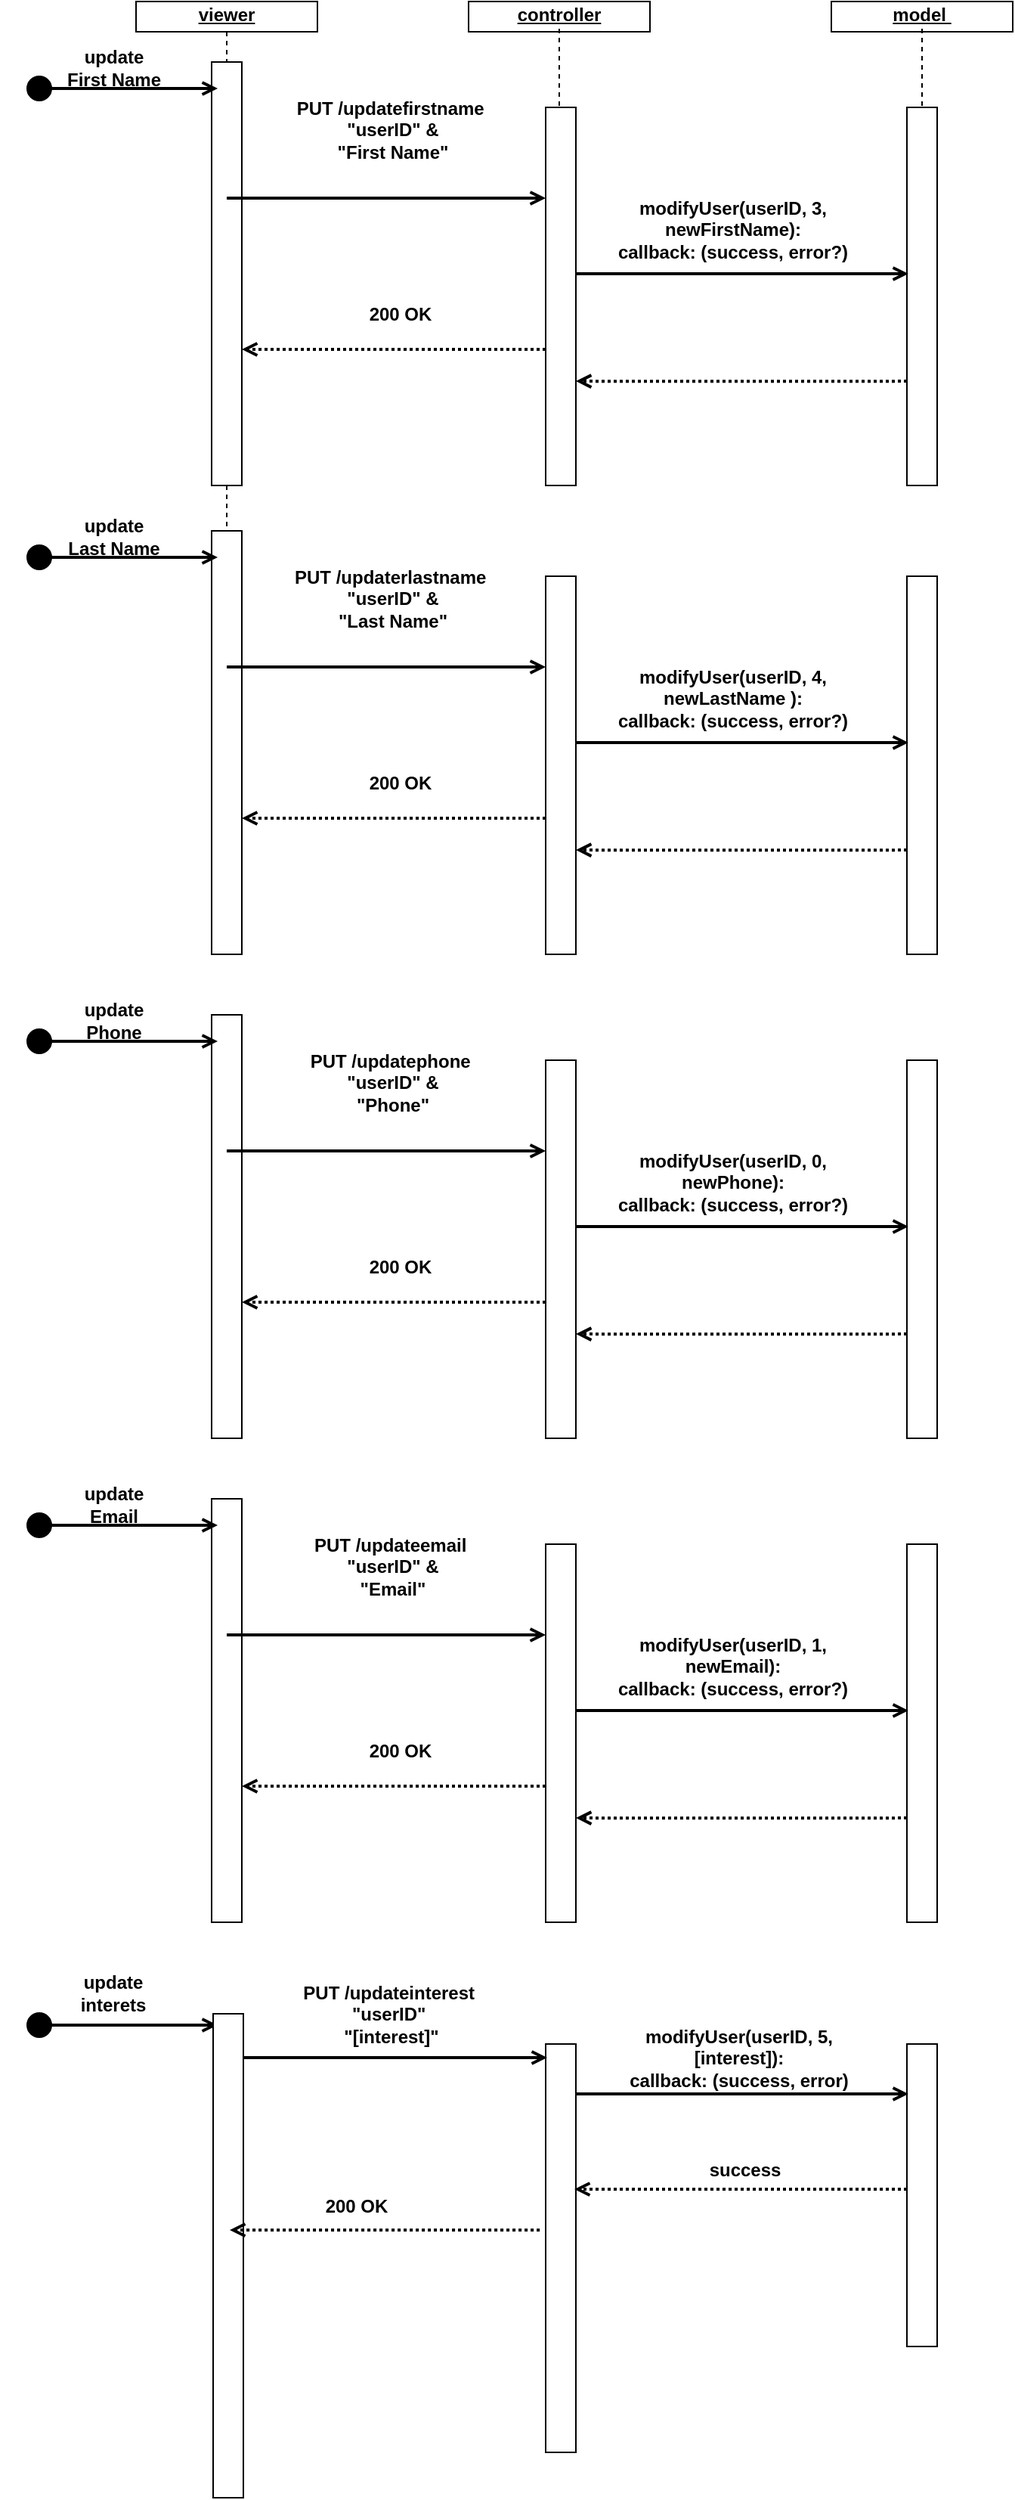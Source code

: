 <mxfile version="17.0.0" type="device"><diagram id="bLNHrJwJ8SVz2Z7P9luw" name="Page-1"><mxGraphModel dx="1185" dy="623" grid="1" gridSize="10" guides="1" tooltips="1" connect="1" arrows="1" fold="1" page="1" pageScale="1" pageWidth="827" pageHeight="1169" math="0" shadow="0"><root><mxCell id="0"/><mxCell id="1" parent="0"/><mxCell id="-ubt34dE8VMtw2WTv6oI-865" style="shape=rect;fillColor=none;strokeColor=none;shadow=0;strokeWidth=1;opacity=100.0;gliffyId=2;" vertex="1" parent="1"><mxGeometry x="340" y="690" width="120" height="590" as="geometry"/></mxCell><mxCell id="-ubt34dE8VMtw2WTv6oI-866" value="&lt;div style='width: 117.0px;height:auto;word-break: break-word;'&gt;&lt;div align=&quot;center&quot;&gt;&lt;span style=&quot;font-size: 12px; font-family: Arial; white-space: pre-wrap; font-weight: bold; text-decoration: underline; line-height: 14px; color: rgb(0, 0, 0);&quot;&gt;viewer&lt;/span&gt;&lt;/div&gt;&lt;/div&gt;" style="shape=rect;shadow=0;strokeWidth=1;fillColor=#FFFFFF;strokeColor=#000000;opacity=100.0;html=1;nl2Br=0;verticalAlign=top;align=center;spacingLeft=0.0;spacingRight=0;spacingTop=-5.0;spacingBottom=2;whiteSpace=wrap;gliffyId=3;" vertex="1" parent="-ubt34dE8VMtw2WTv6oI-865"><mxGeometry width="120" height="20" as="geometry"/></mxCell><mxCell id="-ubt34dE8VMtw2WTv6oI-867" style="shape=line;direction=south;dashed=1;shadow=0;strokeWidth=1;fillColor=#FFFFFF;strokeColor=#000000;opacity=100.0;gliffyId=5;" vertex="1" parent="-ubt34dE8VMtw2WTv6oI-865"><mxGeometry y="20" width="120" height="570" as="geometry"/></mxCell><mxCell id="-ubt34dE8VMtw2WTv6oI-868" style="shape=rect;shadow=0;strokeWidth=1;fillColor=#ffffff;strokeColor=#000000;opacity=100.0;gliffyId=21;" vertex="1" parent="-ubt34dE8VMtw2WTv6oI-865"><mxGeometry x="50" y="40" width="20" height="280" as="geometry"/></mxCell><mxCell id="-ubt34dE8VMtw2WTv6oI-869" style="shape=rect;fillColor=none;strokeColor=none;shadow=0;strokeWidth=1;opacity=100.0;gliffyId=6;" vertex="1" parent="1"><mxGeometry x="560" y="690" width="120" height="100" as="geometry"/></mxCell><mxCell id="-ubt34dE8VMtw2WTv6oI-870" value="&lt;div style='width: 117.0px;height:auto;word-break: break-word;'&gt;&lt;div align=&quot;center&quot;&gt;&lt;span style=&quot;font-size: 12px; font-family: Arial; white-space: pre-wrap; font-weight: bold; text-decoration: underline; line-height: 14px; color: rgb(0, 0, 0);&quot;&gt;controller&lt;/span&gt;&lt;/div&gt;&lt;/div&gt;" style="shape=rect;shadow=0;strokeWidth=1;fillColor=#FFFFFF;strokeColor=#000000;opacity=100.0;html=1;nl2Br=0;verticalAlign=top;align=center;spacingLeft=0.0;spacingRight=0;spacingTop=-5.0;spacingBottom=2;whiteSpace=wrap;gliffyId=7;" vertex="1" parent="-ubt34dE8VMtw2WTv6oI-869"><mxGeometry width="120" height="20" as="geometry"/></mxCell><mxCell id="-ubt34dE8VMtw2WTv6oI-871" style="shape=line;direction=south;dashed=1;shadow=0;strokeWidth=1;fillColor=#FFFFFF;strokeColor=#000000;opacity=100.0;gliffyId=9;" vertex="1" parent="-ubt34dE8VMtw2WTv6oI-869"><mxGeometry y="18" width="120" height="82" as="geometry"/></mxCell><mxCell id="-ubt34dE8VMtw2WTv6oI-872" style="shape=rect;fillColor=none;strokeColor=none;shadow=0;strokeWidth=1;opacity=100.0;gliffyId=10;" vertex="1" parent="1"><mxGeometry x="800" y="690" width="120" height="100" as="geometry"/></mxCell><mxCell id="-ubt34dE8VMtw2WTv6oI-873" value="&lt;div style='width: 117.0px;height:auto;word-break: break-word;'&gt;&lt;div align=&quot;center&quot;&gt;&lt;span style=&quot;font-size: 12px; font-family: Arial; white-space: pre-wrap; font-weight: bold; text-decoration: underline; line-height: 14px; color: rgb(0, 0, 0);&quot;&gt;model &lt;/span&gt;&lt;/div&gt;&lt;div align=&quot;center&quot;&gt;&lt;span style=&quot;font-size: 12px; font-family: Arial; white-space: pre-wrap; font-weight: bold; text-decoration: none; line-height: 14px; color: rgb(0, 0, 0);&quot;&gt;&lt;/span&gt;&lt;/div&gt;&lt;/div&gt;" style="shape=rect;shadow=0;strokeWidth=1;fillColor=#FFFFFF;strokeColor=#000000;opacity=100.0;html=1;nl2Br=0;verticalAlign=top;align=center;spacingLeft=0.0;spacingRight=0;spacingTop=-5.0;spacingBottom=2;whiteSpace=wrap;gliffyId=11;" vertex="1" parent="-ubt34dE8VMtw2WTv6oI-872"><mxGeometry width="120" height="20" as="geometry"/></mxCell><mxCell id="-ubt34dE8VMtw2WTv6oI-874" style="shape=line;direction=south;dashed=1;shadow=0;strokeWidth=1;fillColor=#FFFFFF;strokeColor=#000000;opacity=100.0;gliffyId=13;" vertex="1" parent="-ubt34dE8VMtw2WTv6oI-872"><mxGeometry y="18" width="120" height="82" as="geometry"/></mxCell><mxCell id="-ubt34dE8VMtw2WTv6oI-875" style="shape=ellipse;perimeter=ellipsePerimeter;shadow=0;strokeWidth=2;fillColor=#000000;strokeColor=#000000;opacity=100.0;gliffyId=14;" vertex="1" parent="1"><mxGeometry x="268.5" y="740" width="15" height="15" as="geometry"/></mxCell><mxCell id="-ubt34dE8VMtw2WTv6oI-876" style="shape=filledEdge;strokeWidth=2;strokeColor=#000000;fillColor=none;startArrow=none;startFill=0;startSize=6;endArrow=open;endFill=0;endSize=6;rounded=1;gliffyId=16;edgeStyle=orthogonalEdgeStyle;" edge="1" parent="1" source="-ubt34dE8VMtw2WTv6oI-875"><mxGeometry width="100" height="100" relative="1" as="geometry"><mxPoint x="394.01" y="747.5" as="targetPoint"/><Array as="points"><mxPoint x="283.5" y="747.5"/><mxPoint x="320.337" y="747.5"/><mxPoint x="357.173" y="747.5"/></Array></mxGeometry></mxCell><mxCell id="-ubt34dE8VMtw2WTv6oI-877" value="&lt;div style=&quot;width: 147.0px ; height: auto ; word-break: break-word&quot;&gt;&lt;div align=&quot;center&quot;&gt;&lt;span style=&quot;font-size: 12px ; font-family: &amp;#34;arial&amp;#34; ; white-space: pre-wrap ; font-weight: bold ; line-height: 14px ; color: rgb(0 , 0 , 0)&quot;&gt;update&lt;/span&gt;&lt;/div&gt;&lt;div align=&quot;center&quot;&gt;&lt;span style=&quot;font-size: 12px ; font-family: &amp;#34;arial&amp;#34; ; white-space: pre-wrap ; font-weight: bold ; line-height: 14px ; color: rgb(0 , 0 , 0)&quot;&gt;First Name&lt;/span&gt;&lt;/div&gt;&lt;/div&gt;" style="text;html=1;nl2Br=0;html=1;nl2Br=0;verticalAlign=middle;align=center;spacingLeft=0.0;spacingRight=0;whiteSpace=wrap;gliffyId=18;" vertex="1" parent="1"><mxGeometry x="250" y="720" width="151" height="27.5" as="geometry"/></mxCell><mxCell id="-ubt34dE8VMtw2WTv6oI-878" style="shape=rect;shadow=0;strokeWidth=1;fillColor=#ffffff;strokeColor=#000000;opacity=100.0;gliffyId=21;" vertex="1" parent="1"><mxGeometry x="611" y="760" width="20" height="250" as="geometry"/></mxCell><mxCell id="-ubt34dE8VMtw2WTv6oI-879" style="shape=rect;shadow=0;strokeWidth=1;fillColor=#ffffff;strokeColor=#000000;opacity=100.0;gliffyId=22;" vertex="1" parent="1"><mxGeometry x="850" y="760" width="20" height="250" as="geometry"/></mxCell><mxCell id="-ubt34dE8VMtw2WTv6oI-880" style="shape=filledEdge;strokeWidth=2;strokeColor=#000000;fillColor=none;startArrow=none;startFill=0;startSize=6;endArrow=open;endFill=0;endSize=6;rounded=0;gliffyId=23;edgeStyle=orthogonalEdgeStyle;exitX=0.193;exitY=0.5;exitDx=0;exitDy=0;exitPerimeter=0;" edge="1" parent="1" source="-ubt34dE8VMtw2WTv6oI-867"><mxGeometry width="100" height="100" relative="1" as="geometry"><mxPoint x="409.998" y="820" as="sourcePoint"/><mxPoint x="611.02" y="820" as="targetPoint"/></mxGeometry></mxCell><mxCell id="-ubt34dE8VMtw2WTv6oI-881" value="&lt;div style=&quot;width: 157.0px ; height: auto ; word-break: break-word&quot;&gt;&lt;div align=&quot;center&quot;&gt;&lt;span style=&quot;font-size: 12px ; font-family: &amp;#34;arial&amp;#34; ; white-space: pre-wrap ; font-weight: bold ; line-height: 14px ; color: rgb(0 , 0 , 0)&quot;&gt;PUT /updatefirstname &lt;/span&gt;&lt;/div&gt;&lt;div align=&quot;center&quot;&gt;&lt;span style=&quot;font-size: 12px ; font-family: &amp;#34;arial&amp;#34; ; white-space: pre-wrap ; font-weight: bold ; line-height: 14px ; color: rgb(0 , 0 , 0)&quot;&gt;&quot;userID&quot; &amp;amp;&lt;/span&gt;&lt;/div&gt;&lt;div align=&quot;center&quot;&gt;&lt;span style=&quot;font-size: 12px ; font-family: &amp;#34;arial&amp;#34; ; white-space: pre-wrap ; font-weight: bold ; line-height: 14px ; color: rgb(0 , 0 , 0)&quot;&gt;&quot;First Name&quot;&lt;/span&gt;&lt;/div&gt;&lt;/div&gt;" style="text;html=1;nl2Br=0;html=1;nl2Br=0;verticalAlign=middle;align=center;spacingLeft=0.0;spacingRight=0;whiteSpace=wrap;gliffyId=24;" vertex="1" parent="1"><mxGeometry x="430" y="740" width="160" height="70" as="geometry"/></mxCell><mxCell id="-ubt34dE8VMtw2WTv6oI-882" style="shape=filledEdge;strokeWidth=2;strokeColor=#000000;fillColor=none;startArrow=none;startFill=0;startSize=6;endArrow=open;endFill=0;endSize=6;rounded=1;gliffyId=25;" edge="1" parent="1"><mxGeometry width="100" height="100" relative="1" as="geometry"><mxPoint x="631" y="870" as="sourcePoint"/><mxPoint x="851" y="870" as="targetPoint"/></mxGeometry></mxCell><mxCell id="-ubt34dE8VMtw2WTv6oI-883" value="&lt;div style=&quot;width: 167.0px ; height: auto ; word-break: break-word&quot;&gt;&lt;div align=&quot;center&quot;&gt;&lt;span style=&quot;font-size: 12px ; font-family: &amp;#34;arial&amp;#34; ; font-weight: bold ; line-height: 14px ; color: rgb(0 , 0 , 0)&quot;&gt;modifyUser(userID, 3, newFirstName):&lt;/span&gt;&lt;/div&gt;&lt;div align=&quot;center&quot;&gt;&lt;span style=&quot;font-size: 12px ; font-family: &amp;#34;arial&amp;#34; ; font-weight: bold ; line-height: 14px ; color: rgb(0 , 0 , 0)&quot;&gt;callback: (success, error?)&lt;/span&gt;&lt;/div&gt;&lt;/div&gt;" style="text;html=1;nl2Br=0;html=1;nl2Br=0;verticalAlign=middle;align=center;spacingLeft=0.0;spacingRight=0;whiteSpace=wrap;gliffyId=27;" vertex="1" parent="1"><mxGeometry x="650" y="820" width="170" height="42" as="geometry"/></mxCell><mxCell id="-ubt34dE8VMtw2WTv6oI-884" style="shape=filledEdge;strokeWidth=2;strokeColor=#000000;fillColor=none;startArrow=none;startFill=0;startSize=6;endArrow=open;endFill=0;endSize=6;rounded=1;dashed=1;fixDash=1;dashPattern=2.0 2.0;gliffyId=28;edgeStyle=orthogonalEdgeStyle;" edge="1" parent="1"><mxGeometry width="100" height="100" relative="1" as="geometry"><Array as="points"><mxPoint x="750" y="941"/><mxPoint x="750" y="941"/></Array><mxPoint x="850" y="941.059" as="sourcePoint"/><mxPoint x="631" y="941.059" as="targetPoint"/></mxGeometry></mxCell><mxCell id="-ubt34dE8VMtw2WTv6oI-885" style="shape=filledEdge;strokeWidth=2;strokeColor=#000000;fillColor=none;startArrow=none;startFill=0;startSize=6;endArrow=open;endFill=0;endSize=6;rounded=1;dashed=1;fixDash=1;dashPattern=2.0 2.0;gliffyId=29;" edge="1" parent="1"><mxGeometry width="100" height="100" relative="1" as="geometry"><mxPoint x="410" y="920" as="targetPoint"/><mxPoint x="611" y="920" as="sourcePoint"/></mxGeometry></mxCell><mxCell id="-ubt34dE8VMtw2WTv6oI-886" value="&lt;div style='width: 147.0px;height:auto;word-break: break-word;'&gt;&lt;div align=&quot;center&quot;&gt;&lt;span style=&quot;font-size: 12px; font-family: Arial; white-space: pre-wrap; font-weight: bold; line-height: 14px; color: rgb(0, 0, 0);&quot;&gt;200 OK&lt;/span&gt;&lt;/div&gt;&lt;/div&gt;" style="text;html=1;nl2Br=0;html=1;nl2Br=0;verticalAlign=middle;align=center;spacingLeft=0.0;spacingRight=0;whiteSpace=wrap;gliffyId=30;" vertex="1" parent="1"><mxGeometry x="440" y="890" width="150" height="14" as="geometry"/></mxCell><mxCell id="-ubt34dE8VMtw2WTv6oI-887" style="shape=rect;shadow=0;strokeWidth=1;fillColor=#ffffff;strokeColor=#000000;opacity=100.0;gliffyId=21;" vertex="1" parent="1"><mxGeometry x="390" y="1040" width="20" height="280" as="geometry"/></mxCell><mxCell id="-ubt34dE8VMtw2WTv6oI-888" style="shape=ellipse;perimeter=ellipsePerimeter;shadow=0;strokeWidth=2;fillColor=#000000;strokeColor=#000000;opacity=100.0;gliffyId=14;" vertex="1" parent="1"><mxGeometry x="268.5" y="1050" width="15" height="15" as="geometry"/></mxCell><mxCell id="-ubt34dE8VMtw2WTv6oI-889" style="shape=filledEdge;strokeWidth=2;strokeColor=#000000;fillColor=none;startArrow=none;startFill=0;startSize=6;endArrow=open;endFill=0;endSize=6;rounded=1;gliffyId=16;edgeStyle=orthogonalEdgeStyle;" edge="1" parent="1" source="-ubt34dE8VMtw2WTv6oI-888"><mxGeometry width="100" height="100" relative="1" as="geometry"><mxPoint x="394.01" y="1057.5" as="targetPoint"/><Array as="points"><mxPoint x="283.5" y="1057.5"/><mxPoint x="320.337" y="1057.5"/><mxPoint x="357.173" y="1057.5"/></Array></mxGeometry></mxCell><mxCell id="-ubt34dE8VMtw2WTv6oI-890" value="&lt;div style=&quot;width: 147.0px ; height: auto ; word-break: break-word&quot;&gt;&lt;div align=&quot;center&quot;&gt;&lt;span style=&quot;font-size: 12px ; font-family: &amp;#34;arial&amp;#34; ; white-space: pre-wrap ; font-weight: bold ; line-height: 14px ; color: rgb(0 , 0 , 0)&quot;&gt;update&lt;/span&gt;&lt;/div&gt;&lt;div align=&quot;center&quot;&gt;&lt;span style=&quot;font-size: 12px ; font-family: &amp;#34;arial&amp;#34; ; white-space: pre-wrap ; font-weight: bold ; line-height: 14px ; color: rgb(0 , 0 , 0)&quot;&gt;Last Name&lt;/span&gt;&lt;/div&gt;&lt;/div&gt;" style="text;html=1;nl2Br=0;html=1;nl2Br=0;verticalAlign=middle;align=center;spacingLeft=0.0;spacingRight=0;whiteSpace=wrap;gliffyId=18;" vertex="1" parent="1"><mxGeometry x="250" y="1030" width="151" height="27.5" as="geometry"/></mxCell><mxCell id="-ubt34dE8VMtw2WTv6oI-891" style="shape=rect;shadow=0;strokeWidth=1;fillColor=#ffffff;strokeColor=#000000;opacity=100.0;gliffyId=21;" vertex="1" parent="1"><mxGeometry x="611" y="1070" width="20" height="250" as="geometry"/></mxCell><mxCell id="-ubt34dE8VMtw2WTv6oI-892" style="shape=rect;shadow=0;strokeWidth=1;fillColor=#ffffff;strokeColor=#000000;opacity=100.0;gliffyId=22;" vertex="1" parent="1"><mxGeometry x="850" y="1070" width="20" height="250" as="geometry"/></mxCell><mxCell id="-ubt34dE8VMtw2WTv6oI-893" style="shape=filledEdge;strokeWidth=2;strokeColor=#000000;fillColor=none;startArrow=none;startFill=0;startSize=6;endArrow=open;endFill=0;endSize=6;rounded=0;gliffyId=23;edgeStyle=orthogonalEdgeStyle;exitX=0.193;exitY=0.5;exitDx=0;exitDy=0;exitPerimeter=0;" edge="1" parent="1"><mxGeometry width="100" height="100" relative="1" as="geometry"><mxPoint x="400.0" y="1130.01" as="sourcePoint"/><mxPoint x="611.02" y="1130" as="targetPoint"/></mxGeometry></mxCell><mxCell id="-ubt34dE8VMtw2WTv6oI-894" value="&lt;div style=&quot;width: 157.0px ; height: auto ; word-break: break-word&quot;&gt;&lt;div align=&quot;center&quot;&gt;&lt;span style=&quot;font-size: 12px ; font-family: &amp;#34;arial&amp;#34; ; white-space: pre-wrap ; font-weight: bold ; line-height: 14px ; color: rgb(0 , 0 , 0)&quot;&gt;PUT /updaterlastname &lt;/span&gt;&lt;/div&gt;&lt;div align=&quot;center&quot;&gt;&lt;span style=&quot;font-size: 12px ; font-family: &amp;#34;arial&amp;#34; ; white-space: pre-wrap ; font-weight: bold ; line-height: 14px ; color: rgb(0 , 0 , 0)&quot;&gt;&quot;userID&quot; &amp;amp;&lt;/span&gt;&lt;/div&gt;&lt;div align=&quot;center&quot;&gt;&lt;span style=&quot;font-size: 12px ; font-family: &amp;#34;arial&amp;#34; ; white-space: pre-wrap ; font-weight: bold ; line-height: 14px ; color: rgb(0 , 0 , 0)&quot;&gt;&quot;Last Name&quot;&lt;/span&gt;&lt;/div&gt;&lt;/div&gt;" style="text;html=1;nl2Br=0;html=1;nl2Br=0;verticalAlign=middle;align=center;spacingLeft=0.0;spacingRight=0;whiteSpace=wrap;gliffyId=24;" vertex="1" parent="1"><mxGeometry x="430" y="1050" width="160" height="70" as="geometry"/></mxCell><mxCell id="-ubt34dE8VMtw2WTv6oI-895" style="shape=filledEdge;strokeWidth=2;strokeColor=#000000;fillColor=none;startArrow=none;startFill=0;startSize=6;endArrow=open;endFill=0;endSize=6;rounded=1;gliffyId=25;" edge="1" parent="1"><mxGeometry width="100" height="100" relative="1" as="geometry"><mxPoint x="631" y="1180" as="sourcePoint"/><mxPoint x="851" y="1180" as="targetPoint"/></mxGeometry></mxCell><mxCell id="-ubt34dE8VMtw2WTv6oI-896" value="&lt;div style=&quot;width: 167.0px ; height: auto ; word-break: break-word&quot;&gt;&lt;div align=&quot;center&quot;&gt;&lt;span style=&quot;font-size: 12px ; font-family: &amp;#34;arial&amp;#34; ; font-weight: bold ; line-height: 14px ; color: rgb(0 , 0 , 0)&quot;&gt;modifyUser(userID, 4, newLastName ):&lt;/span&gt;&lt;/div&gt;&lt;div align=&quot;center&quot;&gt;&lt;span style=&quot;font-size: 12px ; font-family: &amp;#34;arial&amp;#34; ; font-weight: bold ; line-height: 14px ; color: rgb(0 , 0 , 0)&quot;&gt;callback: (success, error?)&lt;/span&gt;&lt;/div&gt;&lt;/div&gt;" style="text;html=1;nl2Br=0;html=1;nl2Br=0;verticalAlign=middle;align=center;spacingLeft=0.0;spacingRight=0;whiteSpace=wrap;gliffyId=27;" vertex="1" parent="1"><mxGeometry x="650" y="1130" width="170" height="42" as="geometry"/></mxCell><mxCell id="-ubt34dE8VMtw2WTv6oI-897" style="shape=filledEdge;strokeWidth=2;strokeColor=#000000;fillColor=none;startArrow=none;startFill=0;startSize=6;endArrow=open;endFill=0;endSize=6;rounded=1;dashed=1;fixDash=1;dashPattern=2.0 2.0;gliffyId=28;edgeStyle=orthogonalEdgeStyle;" edge="1" parent="1"><mxGeometry width="100" height="100" relative="1" as="geometry"><Array as="points"><mxPoint x="750" y="1251"/><mxPoint x="750" y="1251"/></Array><mxPoint x="850" y="1251.059" as="sourcePoint"/><mxPoint x="631" y="1251.059" as="targetPoint"/></mxGeometry></mxCell><mxCell id="-ubt34dE8VMtw2WTv6oI-898" style="shape=filledEdge;strokeWidth=2;strokeColor=#000000;fillColor=none;startArrow=none;startFill=0;startSize=6;endArrow=open;endFill=0;endSize=6;rounded=1;dashed=1;fixDash=1;dashPattern=2.0 2.0;gliffyId=29;" edge="1" parent="1"><mxGeometry width="100" height="100" relative="1" as="geometry"><mxPoint x="410.0" y="1230" as="targetPoint"/><mxPoint x="611" y="1230" as="sourcePoint"/></mxGeometry></mxCell><mxCell id="-ubt34dE8VMtw2WTv6oI-899" value="&lt;div style='width: 147.0px;height:auto;word-break: break-word;'&gt;&lt;div align=&quot;center&quot;&gt;&lt;span style=&quot;font-size: 12px; font-family: Arial; white-space: pre-wrap; font-weight: bold; line-height: 14px; color: rgb(0, 0, 0);&quot;&gt;200 OK&lt;/span&gt;&lt;/div&gt;&lt;/div&gt;" style="text;html=1;nl2Br=0;html=1;nl2Br=0;verticalAlign=middle;align=center;spacingLeft=0.0;spacingRight=0;whiteSpace=wrap;gliffyId=30;" vertex="1" parent="1"><mxGeometry x="440" y="1200" width="150" height="14" as="geometry"/></mxCell><mxCell id="-ubt34dE8VMtw2WTv6oI-900" style="shape=rect;shadow=0;strokeWidth=1;fillColor=#ffffff;strokeColor=#000000;opacity=100.0;gliffyId=21;" vertex="1" parent="1"><mxGeometry x="390" y="1360" width="20" height="280" as="geometry"/></mxCell><mxCell id="-ubt34dE8VMtw2WTv6oI-901" style="shape=ellipse;perimeter=ellipsePerimeter;shadow=0;strokeWidth=2;fillColor=#000000;strokeColor=#000000;opacity=100.0;gliffyId=14;" vertex="1" parent="1"><mxGeometry x="268.5" y="1370" width="15" height="15" as="geometry"/></mxCell><mxCell id="-ubt34dE8VMtw2WTv6oI-902" style="shape=filledEdge;strokeWidth=2;strokeColor=#000000;fillColor=none;startArrow=none;startFill=0;startSize=6;endArrow=open;endFill=0;endSize=6;rounded=1;gliffyId=16;edgeStyle=orthogonalEdgeStyle;" edge="1" parent="1" source="-ubt34dE8VMtw2WTv6oI-901"><mxGeometry width="100" height="100" relative="1" as="geometry"><mxPoint x="394.01" y="1377.5" as="targetPoint"/><Array as="points"><mxPoint x="283.5" y="1377.5"/><mxPoint x="320.337" y="1377.5"/><mxPoint x="357.173" y="1377.5"/></Array></mxGeometry></mxCell><mxCell id="-ubt34dE8VMtw2WTv6oI-903" value="&lt;div style=&quot;width: 147.0px ; height: auto ; word-break: break-word&quot;&gt;&lt;div align=&quot;center&quot;&gt;&lt;span style=&quot;font-size: 12px ; font-family: &amp;#34;arial&amp;#34; ; white-space: pre-wrap ; font-weight: bold ; line-height: 14px ; color: rgb(0 , 0 , 0)&quot;&gt;update&lt;/span&gt;&lt;/div&gt;&lt;div align=&quot;center&quot;&gt;&lt;font face=&quot;arial&quot;&gt;&lt;span style=&quot;white-space: pre-wrap&quot;&gt;&lt;b&gt;Phone&lt;/b&gt;&lt;/span&gt;&lt;/font&gt;&lt;/div&gt;&lt;/div&gt;" style="text;html=1;nl2Br=0;html=1;nl2Br=0;verticalAlign=middle;align=center;spacingLeft=0.0;spacingRight=0;whiteSpace=wrap;gliffyId=18;" vertex="1" parent="1"><mxGeometry x="250" y="1350" width="151" height="27.5" as="geometry"/></mxCell><mxCell id="-ubt34dE8VMtw2WTv6oI-904" style="shape=rect;shadow=0;strokeWidth=1;fillColor=#ffffff;strokeColor=#000000;opacity=100.0;gliffyId=21;" vertex="1" parent="1"><mxGeometry x="611" y="1390" width="20" height="250" as="geometry"/></mxCell><mxCell id="-ubt34dE8VMtw2WTv6oI-905" style="shape=rect;shadow=0;strokeWidth=1;fillColor=#ffffff;strokeColor=#000000;opacity=100.0;gliffyId=22;" vertex="1" parent="1"><mxGeometry x="850" y="1390" width="20" height="250" as="geometry"/></mxCell><mxCell id="-ubt34dE8VMtw2WTv6oI-906" style="shape=filledEdge;strokeWidth=2;strokeColor=#000000;fillColor=none;startArrow=none;startFill=0;startSize=6;endArrow=open;endFill=0;endSize=6;rounded=0;gliffyId=23;edgeStyle=orthogonalEdgeStyle;exitX=0.193;exitY=0.5;exitDx=0;exitDy=0;exitPerimeter=0;" edge="1" parent="1"><mxGeometry width="100" height="100" relative="1" as="geometry"><mxPoint x="400.0" y="1450.01" as="sourcePoint"/><mxPoint x="611.02" y="1450" as="targetPoint"/></mxGeometry></mxCell><mxCell id="-ubt34dE8VMtw2WTv6oI-907" value="&lt;div style=&quot;width: 157.0px ; height: auto ; word-break: break-word&quot;&gt;&lt;div align=&quot;center&quot;&gt;&lt;span style=&quot;font-size: 12px ; font-family: &amp;#34;arial&amp;#34; ; white-space: pre-wrap ; font-weight: bold ; line-height: 14px ; color: rgb(0 , 0 , 0)&quot;&gt;PUT /updatephone &lt;/span&gt;&lt;/div&gt;&lt;div align=&quot;center&quot;&gt;&lt;span style=&quot;font-size: 12px ; font-family: &amp;#34;arial&amp;#34; ; white-space: pre-wrap ; font-weight: bold ; line-height: 14px ; color: rgb(0 , 0 , 0)&quot;&gt;&quot;userID&quot; &amp;amp;&lt;/span&gt;&lt;/div&gt;&lt;div align=&quot;center&quot;&gt;&lt;span style=&quot;font-size: 12px ; font-family: &amp;#34;arial&amp;#34; ; white-space: pre-wrap ; font-weight: bold ; line-height: 14px ; color: rgb(0 , 0 , 0)&quot;&gt;&quot;Phone&quot;&lt;/span&gt;&lt;/div&gt;&lt;/div&gt;" style="text;html=1;nl2Br=0;html=1;nl2Br=0;verticalAlign=middle;align=center;spacingLeft=0.0;spacingRight=0;whiteSpace=wrap;gliffyId=24;" vertex="1" parent="1"><mxGeometry x="430" y="1370" width="160" height="70" as="geometry"/></mxCell><mxCell id="-ubt34dE8VMtw2WTv6oI-908" style="shape=filledEdge;strokeWidth=2;strokeColor=#000000;fillColor=none;startArrow=none;startFill=0;startSize=6;endArrow=open;endFill=0;endSize=6;rounded=1;gliffyId=25;" edge="1" parent="1"><mxGeometry width="100" height="100" relative="1" as="geometry"><mxPoint x="631" y="1500" as="sourcePoint"/><mxPoint x="851" y="1500" as="targetPoint"/></mxGeometry></mxCell><mxCell id="-ubt34dE8VMtw2WTv6oI-909" value="&lt;div style=&quot;width: 167.0px ; height: auto ; word-break: break-word&quot;&gt;&lt;div align=&quot;center&quot;&gt;&lt;span style=&quot;font-size: 12px ; font-family: &amp;#34;arial&amp;#34; ; font-weight: bold ; line-height: 14px ; color: rgb(0 , 0 , 0)&quot;&gt;modifyUser(userID, 0, newPhone):&lt;/span&gt;&lt;/div&gt;&lt;div align=&quot;center&quot;&gt;&lt;span style=&quot;font-size: 12px ; font-family: &amp;#34;arial&amp;#34; ; font-weight: bold ; line-height: 14px ; color: rgb(0 , 0 , 0)&quot;&gt;callback: (success, error?)&lt;/span&gt;&lt;/div&gt;&lt;/div&gt;" style="text;html=1;nl2Br=0;html=1;nl2Br=0;verticalAlign=middle;align=center;spacingLeft=0.0;spacingRight=0;whiteSpace=wrap;gliffyId=27;" vertex="1" parent="1"><mxGeometry x="650" y="1450" width="170" height="42" as="geometry"/></mxCell><mxCell id="-ubt34dE8VMtw2WTv6oI-910" style="shape=filledEdge;strokeWidth=2;strokeColor=#000000;fillColor=none;startArrow=none;startFill=0;startSize=6;endArrow=open;endFill=0;endSize=6;rounded=1;dashed=1;fixDash=1;dashPattern=2.0 2.0;gliffyId=28;edgeStyle=orthogonalEdgeStyle;" edge="1" parent="1"><mxGeometry width="100" height="100" relative="1" as="geometry"><Array as="points"><mxPoint x="750" y="1571"/><mxPoint x="750" y="1571"/></Array><mxPoint x="850" y="1571.059" as="sourcePoint"/><mxPoint x="631" y="1571.059" as="targetPoint"/></mxGeometry></mxCell><mxCell id="-ubt34dE8VMtw2WTv6oI-911" style="shape=filledEdge;strokeWidth=2;strokeColor=#000000;fillColor=none;startArrow=none;startFill=0;startSize=6;endArrow=open;endFill=0;endSize=6;rounded=1;dashed=1;fixDash=1;dashPattern=2.0 2.0;gliffyId=29;" edge="1" parent="1"><mxGeometry width="100" height="100" relative="1" as="geometry"><mxPoint x="410.0" y="1550" as="targetPoint"/><mxPoint x="611" y="1550" as="sourcePoint"/></mxGeometry></mxCell><mxCell id="-ubt34dE8VMtw2WTv6oI-912" value="&lt;div style='width: 147.0px;height:auto;word-break: break-word;'&gt;&lt;div align=&quot;center&quot;&gt;&lt;span style=&quot;font-size: 12px; font-family: Arial; white-space: pre-wrap; font-weight: bold; line-height: 14px; color: rgb(0, 0, 0);&quot;&gt;200 OK&lt;/span&gt;&lt;/div&gt;&lt;/div&gt;" style="text;html=1;nl2Br=0;html=1;nl2Br=0;verticalAlign=middle;align=center;spacingLeft=0.0;spacingRight=0;whiteSpace=wrap;gliffyId=30;" vertex="1" parent="1"><mxGeometry x="440" y="1520" width="150" height="14" as="geometry"/></mxCell><mxCell id="-ubt34dE8VMtw2WTv6oI-913" style="shape=rect;shadow=0;strokeWidth=1;fillColor=#ffffff;strokeColor=#000000;opacity=100.0;gliffyId=21;" vertex="1" parent="1"><mxGeometry x="390" y="1680" width="20" height="280" as="geometry"/></mxCell><mxCell id="-ubt34dE8VMtw2WTv6oI-914" style="shape=ellipse;perimeter=ellipsePerimeter;shadow=0;strokeWidth=2;fillColor=#000000;strokeColor=#000000;opacity=100.0;gliffyId=14;" vertex="1" parent="1"><mxGeometry x="268.5" y="1690" width="15" height="15" as="geometry"/></mxCell><mxCell id="-ubt34dE8VMtw2WTv6oI-915" style="shape=filledEdge;strokeWidth=2;strokeColor=#000000;fillColor=none;startArrow=none;startFill=0;startSize=6;endArrow=open;endFill=0;endSize=6;rounded=1;gliffyId=16;edgeStyle=orthogonalEdgeStyle;" edge="1" parent="1" source="-ubt34dE8VMtw2WTv6oI-914"><mxGeometry width="100" height="100" relative="1" as="geometry"><mxPoint x="394.01" y="1697.5" as="targetPoint"/><Array as="points"><mxPoint x="283.5" y="1697.5"/><mxPoint x="320.337" y="1697.5"/><mxPoint x="357.173" y="1697.5"/></Array></mxGeometry></mxCell><mxCell id="-ubt34dE8VMtw2WTv6oI-916" value="&lt;div style=&quot;width: 147.0px ; height: auto ; word-break: break-word&quot;&gt;&lt;div align=&quot;center&quot;&gt;&lt;span style=&quot;font-size: 12px ; font-family: &amp;#34;arial&amp;#34; ; white-space: pre-wrap ; font-weight: bold ; line-height: 14px ; color: rgb(0 , 0 , 0)&quot;&gt;update&lt;/span&gt;&lt;/div&gt;&lt;div align=&quot;center&quot;&gt;&lt;font face=&quot;arial&quot;&gt;&lt;span style=&quot;white-space: pre-wrap&quot;&gt;&lt;b&gt;Email&lt;/b&gt;&lt;/span&gt;&lt;/font&gt;&lt;/div&gt;&lt;/div&gt;" style="text;html=1;nl2Br=0;html=1;nl2Br=0;verticalAlign=middle;align=center;spacingLeft=0.0;spacingRight=0;whiteSpace=wrap;gliffyId=18;" vertex="1" parent="1"><mxGeometry x="250" y="1670" width="151" height="27.5" as="geometry"/></mxCell><mxCell id="-ubt34dE8VMtw2WTv6oI-917" style="shape=rect;shadow=0;strokeWidth=1;fillColor=#ffffff;strokeColor=#000000;opacity=100.0;gliffyId=21;" vertex="1" parent="1"><mxGeometry x="611" y="1710" width="20" height="250" as="geometry"/></mxCell><mxCell id="-ubt34dE8VMtw2WTv6oI-918" style="shape=rect;shadow=0;strokeWidth=1;fillColor=#ffffff;strokeColor=#000000;opacity=100.0;gliffyId=22;" vertex="1" parent="1"><mxGeometry x="850" y="1710" width="20" height="250" as="geometry"/></mxCell><mxCell id="-ubt34dE8VMtw2WTv6oI-919" style="shape=filledEdge;strokeWidth=2;strokeColor=#000000;fillColor=none;startArrow=none;startFill=0;startSize=6;endArrow=open;endFill=0;endSize=6;rounded=0;gliffyId=23;edgeStyle=orthogonalEdgeStyle;exitX=0.193;exitY=0.5;exitDx=0;exitDy=0;exitPerimeter=0;" edge="1" parent="1"><mxGeometry width="100" height="100" relative="1" as="geometry"><mxPoint x="400.0" y="1770.01" as="sourcePoint"/><mxPoint x="611.02" y="1770" as="targetPoint"/></mxGeometry></mxCell><mxCell id="-ubt34dE8VMtw2WTv6oI-920" value="&lt;div style=&quot;width: 157.0px ; height: auto ; word-break: break-word&quot;&gt;&lt;div align=&quot;center&quot;&gt;&lt;span style=&quot;font-size: 12px ; font-family: &amp;#34;arial&amp;#34; ; white-space: pre-wrap ; font-weight: bold ; line-height: 14px ; color: rgb(0 , 0 , 0)&quot;&gt;PUT /updateemail &lt;/span&gt;&lt;/div&gt;&lt;div align=&quot;center&quot;&gt;&lt;span style=&quot;font-size: 12px ; font-family: &amp;#34;arial&amp;#34; ; white-space: pre-wrap ; font-weight: bold ; line-height: 14px ; color: rgb(0 , 0 , 0)&quot;&gt;&quot;userID&quot; &amp;amp;&lt;/span&gt;&lt;/div&gt;&lt;div align=&quot;center&quot;&gt;&lt;span style=&quot;font-size: 12px ; font-family: &amp;#34;arial&amp;#34; ; white-space: pre-wrap ; font-weight: bold ; line-height: 14px ; color: rgb(0 , 0 , 0)&quot;&gt;&quot;Email&quot;&lt;/span&gt;&lt;/div&gt;&lt;/div&gt;" style="text;html=1;nl2Br=0;html=1;nl2Br=0;verticalAlign=middle;align=center;spacingLeft=0.0;spacingRight=0;whiteSpace=wrap;gliffyId=24;" vertex="1" parent="1"><mxGeometry x="430" y="1690" width="160" height="70" as="geometry"/></mxCell><mxCell id="-ubt34dE8VMtw2WTv6oI-921" style="shape=filledEdge;strokeWidth=2;strokeColor=#000000;fillColor=none;startArrow=none;startFill=0;startSize=6;endArrow=open;endFill=0;endSize=6;rounded=1;gliffyId=25;" edge="1" parent="1"><mxGeometry width="100" height="100" relative="1" as="geometry"><mxPoint x="631" y="1820" as="sourcePoint"/><mxPoint x="851" y="1820" as="targetPoint"/></mxGeometry></mxCell><mxCell id="-ubt34dE8VMtw2WTv6oI-922" value="&lt;div style=&quot;width: 167.0px ; height: auto ; word-break: break-word&quot;&gt;&lt;div align=&quot;center&quot;&gt;&lt;span style=&quot;font-size: 12px ; font-family: &amp;#34;arial&amp;#34; ; font-weight: bold ; line-height: 14px ; color: rgb(0 , 0 , 0)&quot;&gt;modifyUser(userID, 1, newEmail):&lt;/span&gt;&lt;/div&gt;&lt;div align=&quot;center&quot;&gt;&lt;span style=&quot;font-size: 12px ; font-family: &amp;#34;arial&amp;#34; ; font-weight: bold ; line-height: 14px ; color: rgb(0 , 0 , 0)&quot;&gt;callback: (success, error?)&lt;/span&gt;&lt;/div&gt;&lt;/div&gt;" style="text;html=1;nl2Br=0;html=1;nl2Br=0;verticalAlign=middle;align=center;spacingLeft=0.0;spacingRight=0;whiteSpace=wrap;gliffyId=27;" vertex="1" parent="1"><mxGeometry x="650" y="1770" width="170" height="42" as="geometry"/></mxCell><mxCell id="-ubt34dE8VMtw2WTv6oI-923" style="shape=filledEdge;strokeWidth=2;strokeColor=#000000;fillColor=none;startArrow=none;startFill=0;startSize=6;endArrow=open;endFill=0;endSize=6;rounded=1;dashed=1;fixDash=1;dashPattern=2.0 2.0;gliffyId=28;edgeStyle=orthogonalEdgeStyle;" edge="1" parent="1"><mxGeometry width="100" height="100" relative="1" as="geometry"><Array as="points"><mxPoint x="750" y="1891"/><mxPoint x="750" y="1891"/></Array><mxPoint x="850" y="1891.059" as="sourcePoint"/><mxPoint x="631" y="1891.059" as="targetPoint"/></mxGeometry></mxCell><mxCell id="-ubt34dE8VMtw2WTv6oI-924" style="shape=filledEdge;strokeWidth=2;strokeColor=#000000;fillColor=none;startArrow=none;startFill=0;startSize=6;endArrow=open;endFill=0;endSize=6;rounded=1;dashed=1;fixDash=1;dashPattern=2.0 2.0;gliffyId=29;" edge="1" parent="1"><mxGeometry width="100" height="100" relative="1" as="geometry"><mxPoint x="410.0" y="1870" as="targetPoint"/><mxPoint x="611" y="1870" as="sourcePoint"/></mxGeometry></mxCell><mxCell id="-ubt34dE8VMtw2WTv6oI-925" value="&lt;div style='width: 147.0px;height:auto;word-break: break-word;'&gt;&lt;div align=&quot;center&quot;&gt;&lt;span style=&quot;font-size: 12px; font-family: Arial; white-space: pre-wrap; font-weight: bold; line-height: 14px; color: rgb(0, 0, 0);&quot;&gt;200 OK&lt;/span&gt;&lt;/div&gt;&lt;/div&gt;" style="text;html=1;nl2Br=0;html=1;nl2Br=0;verticalAlign=middle;align=center;spacingLeft=0.0;spacingRight=0;whiteSpace=wrap;gliffyId=30;" vertex="1" parent="1"><mxGeometry x="440" y="1840" width="150" height="14" as="geometry"/></mxCell><mxCell id="-ubt34dE8VMtw2WTv6oI-926" style="shape=ellipse;perimeter=ellipsePerimeter;shadow=0;strokeWidth=2;fillColor=#000000;strokeColor=#000000;opacity=100.0;gliffyId=22;" vertex="1" parent="1"><mxGeometry x="268.5" y="2020.5" width="15" height="15" as="geometry"/></mxCell><mxCell id="-ubt34dE8VMtw2WTv6oI-927" style="shape=filledEdge;strokeWidth=2;strokeColor=#000000;fillColor=none;startArrow=none;startFill=0;startSize=6;endArrow=open;endFill=0;endSize=6;rounded=1;gliffyId=21;edgeStyle=orthogonalEdgeStyle;" edge="1" parent="1" source="-ubt34dE8VMtw2WTv6oI-926"><mxGeometry width="100" height="100" relative="1" as="geometry"><mxPoint x="394.01" y="2028" as="targetPoint"/><Array as="points"><mxPoint x="283.5" y="2028"/><mxPoint x="320.337" y="2028"/><mxPoint x="357.173" y="2028"/></Array></mxGeometry></mxCell><mxCell id="-ubt34dE8VMtw2WTv6oI-928" value="&lt;div style=&quot;width: 147.0px ; height: auto ; word-break: break-word&quot;&gt;&lt;div align=&quot;center&quot;&gt;&lt;b&gt;update&lt;/b&gt;&lt;/div&gt;&lt;div align=&quot;center&quot;&gt;&lt;b&gt;interets&lt;/b&gt;&lt;/div&gt;&lt;/div&gt;" style="text;html=1;nl2Br=0;html=1;nl2Br=0;verticalAlign=middle;align=center;spacingLeft=0.0;spacingRight=0;whiteSpace=wrap;gliffyId=20;" vertex="1" parent="1"><mxGeometry x="250" y="2000" width="150" height="14" as="geometry"/></mxCell><mxCell id="-ubt34dE8VMtw2WTv6oI-929" style="shape=rect;shadow=0;strokeWidth=1;fillColor=#ffffff;strokeColor=#000000;opacity=100.0;gliffyId=19;" vertex="1" parent="1"><mxGeometry x="391" y="2020.5" width="20" height="320" as="geometry"/></mxCell><mxCell id="-ubt34dE8VMtw2WTv6oI-930" style="shape=rect;shadow=0;strokeWidth=1;fillColor=#ffffff;strokeColor=#000000;opacity=100.0;gliffyId=18;" vertex="1" parent="1"><mxGeometry x="611" y="2040.5" width="20" height="270" as="geometry"/></mxCell><mxCell id="-ubt34dE8VMtw2WTv6oI-931" style="shape=rect;shadow=0;strokeWidth=1;fillColor=#ffffff;strokeColor=#000000;opacity=100.0;gliffyId=17;" vertex="1" parent="1"><mxGeometry x="850" y="2040.5" width="20" height="200" as="geometry"/></mxCell><mxCell id="-ubt34dE8VMtw2WTv6oI-932" style="shape=filledEdge;strokeWidth=2;strokeColor=#000000;fillColor=none;startArrow=none;startFill=0;startSize=6;endArrow=open;endFill=0;endSize=6;rounded=0;gliffyId=16;edgeStyle=orthogonalEdgeStyle;" edge="1" parent="1"><mxGeometry width="100" height="100" relative="1" as="geometry"><mxPoint x="410.978" y="2049.5" as="sourcePoint"/><mxPoint x="612" y="2049.5" as="targetPoint"/></mxGeometry></mxCell><mxCell id="-ubt34dE8VMtw2WTv6oI-933" value="&lt;div style=&quot;width: 157.0px ; height: auto ; word-break: break-word&quot;&gt;&lt;div align=&quot;center&quot;&gt;&lt;span style=&quot;font-size: 12px ; font-family: &amp;#34;arial&amp;#34; ; white-space: pre-wrap ; font-weight: bold ; line-height: 14px ; color: rgb(0 , 0 , 0)&quot;&gt;PUT /updateinterest &lt;/span&gt;&lt;/div&gt;&lt;div align=&quot;center&quot;&gt;&lt;span style=&quot;font-size: 12px ; font-family: &amp;#34;arial&amp;#34; ; white-space: pre-wrap ; font-weight: bold ; line-height: 14px ; color: rgb(0 , 0 , 0)&quot;&gt;&quot;userID&quot; &lt;/span&gt;&lt;/div&gt;&lt;div align=&quot;center&quot;&gt;&lt;span style=&quot;font-size: 12px ; font-family: &amp;#34;arial&amp;#34; ; white-space: pre-wrap ; font-weight: bold ; line-height: 14px ; color: rgb(0 , 0 , 0)&quot;&gt;&quot;[interest]&quot;&lt;/span&gt;&lt;/div&gt;&lt;/div&gt;" style="text;html=1;nl2Br=0;html=1;nl2Br=0;verticalAlign=middle;align=center;spacingLeft=0.0;spacingRight=0;whiteSpace=wrap;gliffyId=15;" vertex="1" parent="1"><mxGeometry x="429" y="2000" width="160" height="42" as="geometry"/></mxCell><mxCell id="-ubt34dE8VMtw2WTv6oI-934" style="shape=filledEdge;strokeWidth=2;strokeColor=#000000;fillColor=none;startArrow=none;startFill=0;startSize=6;endArrow=open;endFill=0;endSize=6;rounded=1;gliffyId=14;edgeStyle=orthogonalEdgeStyle;" edge="1" parent="1"><mxGeometry width="100" height="100" relative="1" as="geometry"><mxPoint x="631" y="2073.5" as="sourcePoint"/><mxPoint x="851" y="2073.5" as="targetPoint"/><Array as="points"><mxPoint x="741" y="2073.5"/></Array></mxGeometry></mxCell><mxCell id="-ubt34dE8VMtw2WTv6oI-935" value="&lt;div style=&quot;width: 167.0px ; height: auto ; word-break: break-word&quot;&gt;&lt;div align=&quot;center&quot;&gt;&lt;span style=&quot;font-size: 12px ; font-family: &amp;#34;arial&amp;#34; ; white-space: pre-wrap ; font-weight: bold ; line-height: 14px ; color: rgb(0 , 0 , 0)&quot;&gt;modifyUser(userID, 5, [interest]):&lt;/span&gt;&lt;/div&gt;&lt;div align=&quot;center&quot;&gt;&lt;font face=&quot;arial&quot;&gt;&lt;span style=&quot;white-space: pre-wrap&quot;&gt;&lt;b&gt;callback: (success, error)&lt;/b&gt;&lt;/span&gt;&lt;/font&gt;&lt;/div&gt;&lt;/div&gt;" style="text;html=1;nl2Br=0;html=1;nl2Br=0;verticalAlign=middle;align=center;spacingLeft=0.0;spacingRight=0;whiteSpace=wrap;gliffyId=13;" vertex="1" parent="1"><mxGeometry x="654" y="2035.5" width="170" height="28" as="geometry"/></mxCell><mxCell id="-ubt34dE8VMtw2WTv6oI-936" style="shape=filledEdge;strokeWidth=2;strokeColor=#000000;fillColor=none;startArrow=none;startFill=0;startSize=6;endArrow=open;endFill=0;endSize=6;rounded=1;dashed=1;fixDash=1;dashPattern=2.0 2.0;gliffyId=12;edgeStyle=orthogonalEdgeStyle;" edge="1" parent="1"><mxGeometry width="100" height="100" relative="1" as="geometry"><mxPoint x="850" y="2136.5" as="sourcePoint"/><mxPoint x="630" y="2136.5" as="targetPoint"/><Array as="points"><mxPoint x="737.5" y="2136.5"/><mxPoint x="737.5" y="2136.167"/></Array></mxGeometry></mxCell><mxCell id="-ubt34dE8VMtw2WTv6oI-937" style="shape=filledEdge;strokeWidth=2;strokeColor=#000000;fillColor=none;startArrow=none;startFill=0;startSize=6;endArrow=open;endFill=0;endSize=6;rounded=1;dashed=1;fixDash=1;dashPattern=2.0 2.0;gliffyId=11;edgeStyle=orthogonalEdgeStyle;" edge="1" parent="1"><mxGeometry width="100" height="100" relative="1" as="geometry"><mxPoint x="607.039" y="2163.5" as="sourcePoint"/><mxPoint x="402" y="2163.5" as="targetPoint"/><Array as="points"><mxPoint x="504.52" y="2163.5"/></Array></mxGeometry></mxCell><mxCell id="-ubt34dE8VMtw2WTv6oI-938" value="&lt;div style='width: 147.0px;height:auto;word-break: break-word;'&gt;&lt;div align=&quot;center&quot;&gt;&lt;span style=&quot;font-size: 12px; font-family: Arial; white-space: pre-wrap; font-weight: bold; line-height: 14px; color: rgb(0, 0, 0);&quot;&gt;200 OK&lt;/span&gt;&lt;/div&gt;&lt;/div&gt;" style="text;html=1;nl2Br=0;html=1;nl2Br=0;verticalAlign=middle;align=center;spacingLeft=0.0;spacingRight=0;whiteSpace=wrap;gliffyId=4;" vertex="1" parent="1"><mxGeometry x="411" y="2140.5" width="150" height="14" as="geometry"/></mxCell><mxCell id="-ubt34dE8VMtw2WTv6oI-939" value="&lt;div style=&quot;width: 167.0px ; height: auto ; word-break: break-word&quot;&gt;&lt;div align=&quot;center&quot;&gt;&lt;b&gt;success&lt;/b&gt;&lt;/div&gt;&lt;/div&gt;" style="text;html=1;nl2Br=0;html=1;nl2Br=0;verticalAlign=middle;align=center;spacingLeft=0.0;spacingRight=0;whiteSpace=wrap;gliffyId=13;" vertex="1" parent="1"><mxGeometry x="658" y="2109.5" width="170" height="28" as="geometry"/></mxCell></root></mxGraphModel></diagram></mxfile>
